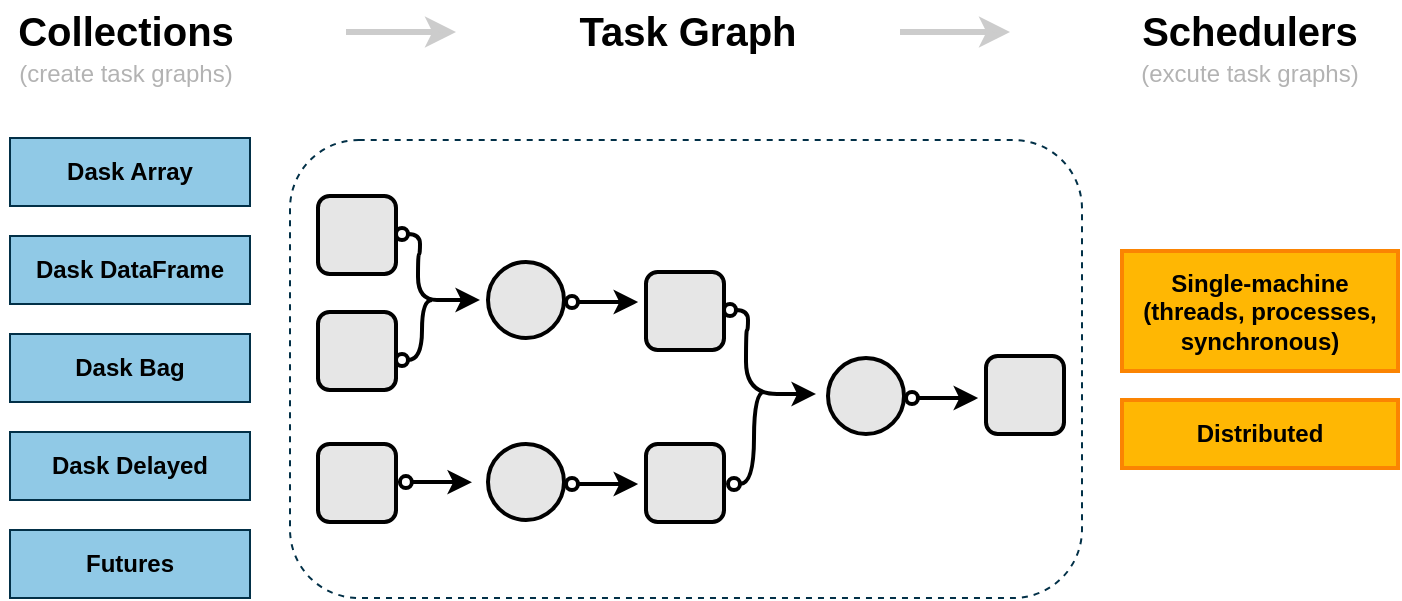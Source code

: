 <mxfile version="22.1.11" type="device">
  <diagram name="第 1 页" id="cs3dLo06Ov6Hg1Z0BaJZ">
    <mxGraphModel dx="954" dy="617" grid="0" gridSize="10" guides="1" tooltips="1" connect="1" arrows="1" fold="1" page="1" pageScale="1" pageWidth="827" pageHeight="1169" math="0" shadow="0">
      <root>
        <mxCell id="0" />
        <mxCell id="1" parent="0" />
        <mxCell id="dhnhYLAWsHPOcBkNVLQ2-1" value="&lt;b&gt;Dask Array&lt;/b&gt;" style="rounded=0;whiteSpace=wrap;html=1;fillColor=#90C9E6;strokeColor=#023047;" parent="1" vertex="1">
          <mxGeometry x="75" y="139" width="120" height="34" as="geometry" />
        </mxCell>
        <mxCell id="dhnhYLAWsHPOcBkNVLQ2-2" value="&lt;b&gt;Dask DataFrame&lt;br&gt;&lt;/b&gt;" style="rounded=0;whiteSpace=wrap;html=1;fillColor=#90C9E6;strokeColor=#023047;" parent="1" vertex="1">
          <mxGeometry x="75" y="188" width="120" height="34" as="geometry" />
        </mxCell>
        <mxCell id="dhnhYLAWsHPOcBkNVLQ2-3" value="&lt;b&gt;Dask Bag&lt;br&gt;&lt;/b&gt;" style="rounded=0;whiteSpace=wrap;html=1;fillColor=#90C9E6;strokeColor=#023047;" parent="1" vertex="1">
          <mxGeometry x="75" y="237" width="120" height="34" as="geometry" />
        </mxCell>
        <mxCell id="dhnhYLAWsHPOcBkNVLQ2-4" value="&lt;b&gt;Dask Delayed&lt;br&gt;&lt;/b&gt;" style="rounded=0;whiteSpace=wrap;html=1;fillColor=#90C9E6;strokeColor=#023047;" parent="1" vertex="1">
          <mxGeometry x="75" y="286" width="120" height="34" as="geometry" />
        </mxCell>
        <mxCell id="dhnhYLAWsHPOcBkNVLQ2-5" value="&lt;b&gt;Futures&lt;br&gt;&lt;/b&gt;" style="rounded=0;whiteSpace=wrap;html=1;fillColor=#90C9E6;strokeColor=#023047;" parent="1" vertex="1">
          <mxGeometry x="75" y="335" width="120" height="34" as="geometry" />
        </mxCell>
        <mxCell id="dhnhYLAWsHPOcBkNVLQ2-6" value="&lt;font style=&quot;font-size: 20px;&quot;&gt;&lt;b style=&quot;&quot;&gt;Collections&lt;/b&gt;&lt;/font&gt;" style="text;html=1;strokeColor=none;fillColor=none;align=center;verticalAlign=middle;whiteSpace=wrap;rounded=0;" parent="1" vertex="1">
          <mxGeometry x="88" y="70" width="90" height="30" as="geometry" />
        </mxCell>
        <mxCell id="dhnhYLAWsHPOcBkNVLQ2-7" value="&lt;font color=&quot;#b3b3b3&quot;&gt;(create task graphs)&lt;/font&gt;" style="text;html=1;strokeColor=none;fillColor=none;align=center;verticalAlign=middle;whiteSpace=wrap;rounded=0;" parent="1" vertex="1">
          <mxGeometry x="70" y="92" width="126" height="30" as="geometry" />
        </mxCell>
        <mxCell id="dhnhYLAWsHPOcBkNVLQ2-8" value="" style="endArrow=classic;html=1;rounded=0;strokeWidth=3;strokeColor=#CCCCCC;" parent="1" edge="1">
          <mxGeometry width="50" height="50" relative="1" as="geometry">
            <mxPoint x="243" y="86" as="sourcePoint" />
            <mxPoint x="298" y="86" as="targetPoint" />
          </mxGeometry>
        </mxCell>
        <mxCell id="dhnhYLAWsHPOcBkNVLQ2-9" value="&lt;font style=&quot;font-size: 20px;&quot;&gt;&lt;b style=&quot;&quot;&gt;Task Graph&lt;/b&gt;&lt;/font&gt;" style="text;html=1;strokeColor=none;fillColor=none;align=center;verticalAlign=middle;whiteSpace=wrap;rounded=0;" parent="1" vertex="1">
          <mxGeometry x="355" y="70" width="118" height="30" as="geometry" />
        </mxCell>
        <mxCell id="dhnhYLAWsHPOcBkNVLQ2-11" value="" style="endArrow=classic;html=1;rounded=0;strokeWidth=3;strokeColor=#CCCCCC;" parent="1" edge="1">
          <mxGeometry width="50" height="50" relative="1" as="geometry">
            <mxPoint x="520" y="86" as="sourcePoint" />
            <mxPoint x="575" y="86" as="targetPoint" />
          </mxGeometry>
        </mxCell>
        <mxCell id="dhnhYLAWsHPOcBkNVLQ2-12" value="&lt;font style=&quot;font-size: 20px;&quot;&gt;&lt;b style=&quot;&quot;&gt;Schedulers&lt;/b&gt;&lt;/font&gt;" style="text;html=1;strokeColor=none;fillColor=none;align=center;verticalAlign=middle;whiteSpace=wrap;rounded=0;" parent="1" vertex="1">
          <mxGeometry x="650" y="70" width="90" height="30" as="geometry" />
        </mxCell>
        <mxCell id="dhnhYLAWsHPOcBkNVLQ2-13" value="&lt;font color=&quot;#b3b3b3&quot;&gt;(excute task graphs)&lt;/font&gt;" style="text;html=1;strokeColor=none;fillColor=none;align=center;verticalAlign=middle;whiteSpace=wrap;rounded=0;" parent="1" vertex="1">
          <mxGeometry x="632" y="92" width="126" height="30" as="geometry" />
        </mxCell>
        <mxCell id="dhnhYLAWsHPOcBkNVLQ2-15" value="" style="rounded=1;whiteSpace=wrap;html=1;dashed=1;strokeColor=#023047;" parent="1" vertex="1">
          <mxGeometry x="215" y="140" width="396" height="229" as="geometry" />
        </mxCell>
        <mxCell id="dhnhYLAWsHPOcBkNVLQ2-16" value="" style="whiteSpace=wrap;html=1;aspect=fixed;rounded=1;strokeColor=#000000;fillColor=#E6E6E6;strokeWidth=2;" parent="1" vertex="1">
          <mxGeometry x="229" y="168" width="39" height="39" as="geometry" />
        </mxCell>
        <mxCell id="dhnhYLAWsHPOcBkNVLQ2-19" value="" style="whiteSpace=wrap;html=1;aspect=fixed;rounded=1;strokeColor=#000000;fillColor=#E6E6E6;strokeWidth=2;" parent="1" vertex="1">
          <mxGeometry x="229" y="226" width="39" height="39" as="geometry" />
        </mxCell>
        <mxCell id="dhnhYLAWsHPOcBkNVLQ2-20" value="" style="whiteSpace=wrap;html=1;aspect=fixed;rounded=1;strokeColor=#000000;fillColor=#E6E6E6;strokeWidth=2;" parent="1" vertex="1">
          <mxGeometry x="229" y="292" width="39" height="39" as="geometry" />
        </mxCell>
        <mxCell id="dhnhYLAWsHPOcBkNVLQ2-24" value="" style="ellipse;whiteSpace=wrap;html=1;aspect=fixed;strokeWidth=2;fillColor=#E6E6E6;" parent="1" vertex="1">
          <mxGeometry x="314" y="201" width="38" height="38" as="geometry" />
        </mxCell>
        <mxCell id="dhnhYLAWsHPOcBkNVLQ2-23" value="" style="endArrow=classic;html=1;rounded=0;edgeStyle=orthogonalEdgeStyle;curved=1;startArrow=oval;startFill=0;strokeWidth=2;" parent="1" edge="1">
          <mxGeometry width="50" height="50" relative="1" as="geometry">
            <mxPoint x="271" y="187" as="sourcePoint" />
            <mxPoint x="310" y="220" as="targetPoint" />
            <Array as="points">
              <mxPoint x="280" y="187" />
              <mxPoint x="280" y="197" />
              <mxPoint x="279" y="197" />
              <mxPoint x="279" y="220" />
              <mxPoint x="298" y="220" />
            </Array>
          </mxGeometry>
        </mxCell>
        <mxCell id="dhnhYLAWsHPOcBkNVLQ2-30" value="" style="endArrow=none;html=1;curved=1;edgeStyle=orthogonalEdgeStyle;startArrow=oval;startFill=0;strokeWidth=2;" parent="1" edge="1">
          <mxGeometry width="50" height="50" relative="1" as="geometry">
            <mxPoint x="271" y="250" as="sourcePoint" />
            <mxPoint x="286" y="220" as="targetPoint" />
            <Array as="points">
              <mxPoint x="281" y="250" />
              <mxPoint x="281" y="220" />
            </Array>
          </mxGeometry>
        </mxCell>
        <mxCell id="dhnhYLAWsHPOcBkNVLQ2-32" value="" style="endArrow=classic;html=1;rounded=0;entryX=0.559;entryY=0.319;entryDx=0;entryDy=0;entryPerimeter=0;startArrow=oval;startFill=0;strokeWidth=2;" parent="1" edge="1">
          <mxGeometry width="50" height="50" relative="1" as="geometry">
            <mxPoint x="356" y="221" as="sourcePoint" />
            <mxPoint x="389.06" y="221.051" as="targetPoint" />
          </mxGeometry>
        </mxCell>
        <mxCell id="dhnhYLAWsHPOcBkNVLQ2-42" value="" style="whiteSpace=wrap;html=1;aspect=fixed;rounded=1;strokeColor=#000000;fillColor=#E6E6E6;strokeWidth=2;" parent="1" vertex="1">
          <mxGeometry x="393" y="206" width="39" height="39" as="geometry" />
        </mxCell>
        <mxCell id="dhnhYLAWsHPOcBkNVLQ2-43" value="" style="whiteSpace=wrap;html=1;aspect=fixed;rounded=1;strokeColor=#000000;fillColor=#E6E6E6;strokeWidth=2;" parent="1" vertex="1">
          <mxGeometry x="393" y="292" width="39" height="39" as="geometry" />
        </mxCell>
        <mxCell id="dhnhYLAWsHPOcBkNVLQ2-44" value="" style="endArrow=classic;html=1;rounded=0;edgeStyle=orthogonalEdgeStyle;curved=1;startArrow=oval;startFill=0;strokeWidth=2;" parent="1" edge="1">
          <mxGeometry width="50" height="50" relative="1" as="geometry">
            <mxPoint x="435" y="225" as="sourcePoint" />
            <mxPoint x="478" y="267" as="targetPoint" />
            <Array as="points">
              <mxPoint x="444" y="225" />
              <mxPoint x="444" y="235" />
              <mxPoint x="443" y="235" />
              <mxPoint x="443" y="267" />
              <mxPoint x="474" y="267" />
            </Array>
          </mxGeometry>
        </mxCell>
        <mxCell id="dhnhYLAWsHPOcBkNVLQ2-45" value="" style="endArrow=none;html=1;curved=1;edgeStyle=orthogonalEdgeStyle;startArrow=oval;startFill=0;strokeWidth=2;" parent="1" edge="1">
          <mxGeometry width="50" height="50" relative="1" as="geometry">
            <mxPoint x="437" y="312" as="sourcePoint" />
            <mxPoint x="452" y="266" as="targetPoint" />
            <Array as="points">
              <mxPoint x="447" y="312" />
              <mxPoint x="447" y="266" />
            </Array>
          </mxGeometry>
        </mxCell>
        <mxCell id="dhnhYLAWsHPOcBkNVLQ2-46" value="" style="endArrow=classic;html=1;rounded=0;entryX=0.559;entryY=0.319;entryDx=0;entryDy=0;entryPerimeter=0;startArrow=oval;startFill=0;strokeWidth=2;" parent="1" edge="1">
          <mxGeometry width="50" height="50" relative="1" as="geometry">
            <mxPoint x="272.94" y="311.02" as="sourcePoint" />
            <mxPoint x="306.0" y="311.071" as="targetPoint" />
          </mxGeometry>
        </mxCell>
        <mxCell id="dhnhYLAWsHPOcBkNVLQ2-47" value="" style="ellipse;whiteSpace=wrap;html=1;aspect=fixed;strokeWidth=2;fillColor=#E6E6E6;" parent="1" vertex="1">
          <mxGeometry x="314" y="292" width="38" height="38" as="geometry" />
        </mxCell>
        <mxCell id="dhnhYLAWsHPOcBkNVLQ2-48" value="" style="endArrow=classic;html=1;rounded=0;entryX=0.559;entryY=0.319;entryDx=0;entryDy=0;entryPerimeter=0;startArrow=oval;startFill=0;strokeWidth=2;" parent="1" edge="1">
          <mxGeometry width="50" height="50" relative="1" as="geometry">
            <mxPoint x="356" y="312" as="sourcePoint" />
            <mxPoint x="389.06" y="312.051" as="targetPoint" />
          </mxGeometry>
        </mxCell>
        <mxCell id="dhnhYLAWsHPOcBkNVLQ2-49" value="" style="whiteSpace=wrap;html=1;aspect=fixed;rounded=1;strokeColor=#000000;fillColor=#E6E6E6;strokeWidth=2;" parent="1" vertex="1">
          <mxGeometry x="563" y="248" width="39" height="39" as="geometry" />
        </mxCell>
        <mxCell id="dhnhYLAWsHPOcBkNVLQ2-50" value="" style="ellipse;whiteSpace=wrap;html=1;aspect=fixed;strokeWidth=2;fillColor=#E6E6E6;" parent="1" vertex="1">
          <mxGeometry x="484" y="249" width="38" height="38" as="geometry" />
        </mxCell>
        <mxCell id="dhnhYLAWsHPOcBkNVLQ2-51" value="" style="endArrow=classic;html=1;rounded=0;entryX=0.559;entryY=0.319;entryDx=0;entryDy=0;entryPerimeter=0;startArrow=oval;startFill=0;strokeWidth=2;" parent="1" edge="1">
          <mxGeometry width="50" height="50" relative="1" as="geometry">
            <mxPoint x="526" y="269" as="sourcePoint" />
            <mxPoint x="559.06" y="269.051" as="targetPoint" />
          </mxGeometry>
        </mxCell>
        <mxCell id="dhnhYLAWsHPOcBkNVLQ2-52" value="&lt;b&gt;Single-machine (threads, processes, synchronous)&lt;/b&gt;" style="rounded=0;whiteSpace=wrap;html=1;fillColor=#FFB703;strokeColor=#FB8402;strokeWidth=2;" parent="1" vertex="1">
          <mxGeometry x="631" y="195.5" width="138" height="60" as="geometry" />
        </mxCell>
        <mxCell id="dhnhYLAWsHPOcBkNVLQ2-53" value="&lt;b&gt;Distributed&lt;/b&gt;" style="rounded=0;whiteSpace=wrap;html=1;fillColor=#FFB703;strokeColor=#FB8402;strokeWidth=2;" parent="1" vertex="1">
          <mxGeometry x="631" y="270" width="138" height="34" as="geometry" />
        </mxCell>
      </root>
    </mxGraphModel>
  </diagram>
</mxfile>
